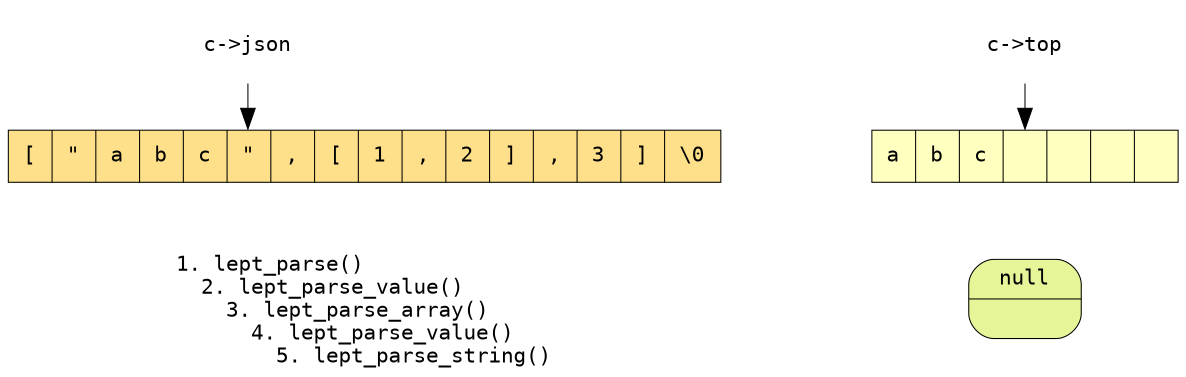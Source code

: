 digraph {
    rankdir=TB
    compound=true
    fontname="Inconsolata, Consolas"
    fontsize=10
    margin="0,0"
    ranksep=0.3
    nodesep=1
    penwidth=0.5
    
    node [fontname="Inconsolata, Consolas", fontsize=10, penwidth=0.5, colorscheme=spectral7]
    edge [fontname="Inconsolata, Consolas", fontsize=10, penwidth=0.5]

    {
        node [shape=record, style=filled, margin=0.1, height=0.3]
        json [fillcolor=3, label="[|\"|a|b|c|<j>\"|,|[|1|,|2|]|,|3|]|\\0"]
        stack [fillcolor=4, label="a|b|c|<t>| | |"]
    }
    {
        node [shape=plaintext, margin=0]

        cjson [label="c->json"]
        ctop [label="c->top"]
        desc [style=solid,label="\l1. lept_parse()\l  2. lept_parse_value()\l    3. lept_parse_array()\l      4. lept_parse_value()\l        5. lept_parse_string()"]
    }

    {
        node [shape=Mrecord,style=filled]

        e [fillcolor=5,label="{null|}"]
    }

    cjson -> json:j
    ctop -> stack:t
    json -> desc [style=invis]
    stack -> e [style=invis]
 }